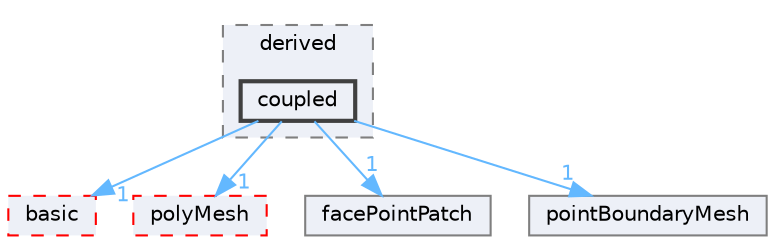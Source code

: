 digraph "src/OpenFOAM/meshes/pointMesh/pointPatches/derived/coupled"
{
 // LATEX_PDF_SIZE
  bgcolor="transparent";
  edge [fontname=Helvetica,fontsize=10,labelfontname=Helvetica,labelfontsize=10];
  node [fontname=Helvetica,fontsize=10,shape=box,height=0.2,width=0.4];
  compound=true
  subgraph clusterdir_6b19444c0799847dabb5332dceba8722 {
    graph [ bgcolor="#edf0f7", pencolor="grey50", label="derived", fontname=Helvetica,fontsize=10 style="filled,dashed", URL="dir_6b19444c0799847dabb5332dceba8722.html",tooltip=""]
  dir_4b88d7931e2373bdc5770f693e97c3ec [label="coupled", fillcolor="#edf0f7", color="grey25", style="filled,bold", URL="dir_4b88d7931e2373bdc5770f693e97c3ec.html",tooltip=""];
  }
  dir_0dd671b9b24893c9c3ff453a60d0022b [label="basic", fillcolor="#edf0f7", color="red", style="filled,dashed", URL="dir_0dd671b9b24893c9c3ff453a60d0022b.html",tooltip=""];
  dir_5e5a63cb97aae3d01c8e98f0c14953bc [label="polyMesh", fillcolor="#edf0f7", color="red", style="filled,dashed", URL="dir_5e5a63cb97aae3d01c8e98f0c14953bc.html",tooltip=""];
  dir_602eb11747eaf9b0ac10527ada580b7b [label="facePointPatch", fillcolor="#edf0f7", color="grey50", style="filled", URL="dir_602eb11747eaf9b0ac10527ada580b7b.html",tooltip=""];
  dir_b331248a108c86b71e58f49053a85c82 [label="pointBoundaryMesh", fillcolor="#edf0f7", color="grey50", style="filled", URL="dir_b331248a108c86b71e58f49053a85c82.html",tooltip=""];
  dir_4b88d7931e2373bdc5770f693e97c3ec->dir_0dd671b9b24893c9c3ff453a60d0022b [headlabel="1", labeldistance=1.5 headhref="dir_000711_000217.html" href="dir_000711_000217.html" color="steelblue1" fontcolor="steelblue1"];
  dir_4b88d7931e2373bdc5770f693e97c3ec->dir_5e5a63cb97aae3d01c8e98f0c14953bc [headlabel="1", labeldistance=1.5 headhref="dir_000711_002980.html" href="dir_000711_002980.html" color="steelblue1" fontcolor="steelblue1"];
  dir_4b88d7931e2373bdc5770f693e97c3ec->dir_602eb11747eaf9b0ac10527ada580b7b [headlabel="1", labeldistance=1.5 headhref="dir_000711_001261.html" href="dir_000711_001261.html" color="steelblue1" fontcolor="steelblue1"];
  dir_4b88d7931e2373bdc5770f693e97c3ec->dir_b331248a108c86b71e58f49053a85c82 [headlabel="1", labeldistance=1.5 headhref="dir_000711_002937.html" href="dir_000711_002937.html" color="steelblue1" fontcolor="steelblue1"];
}
